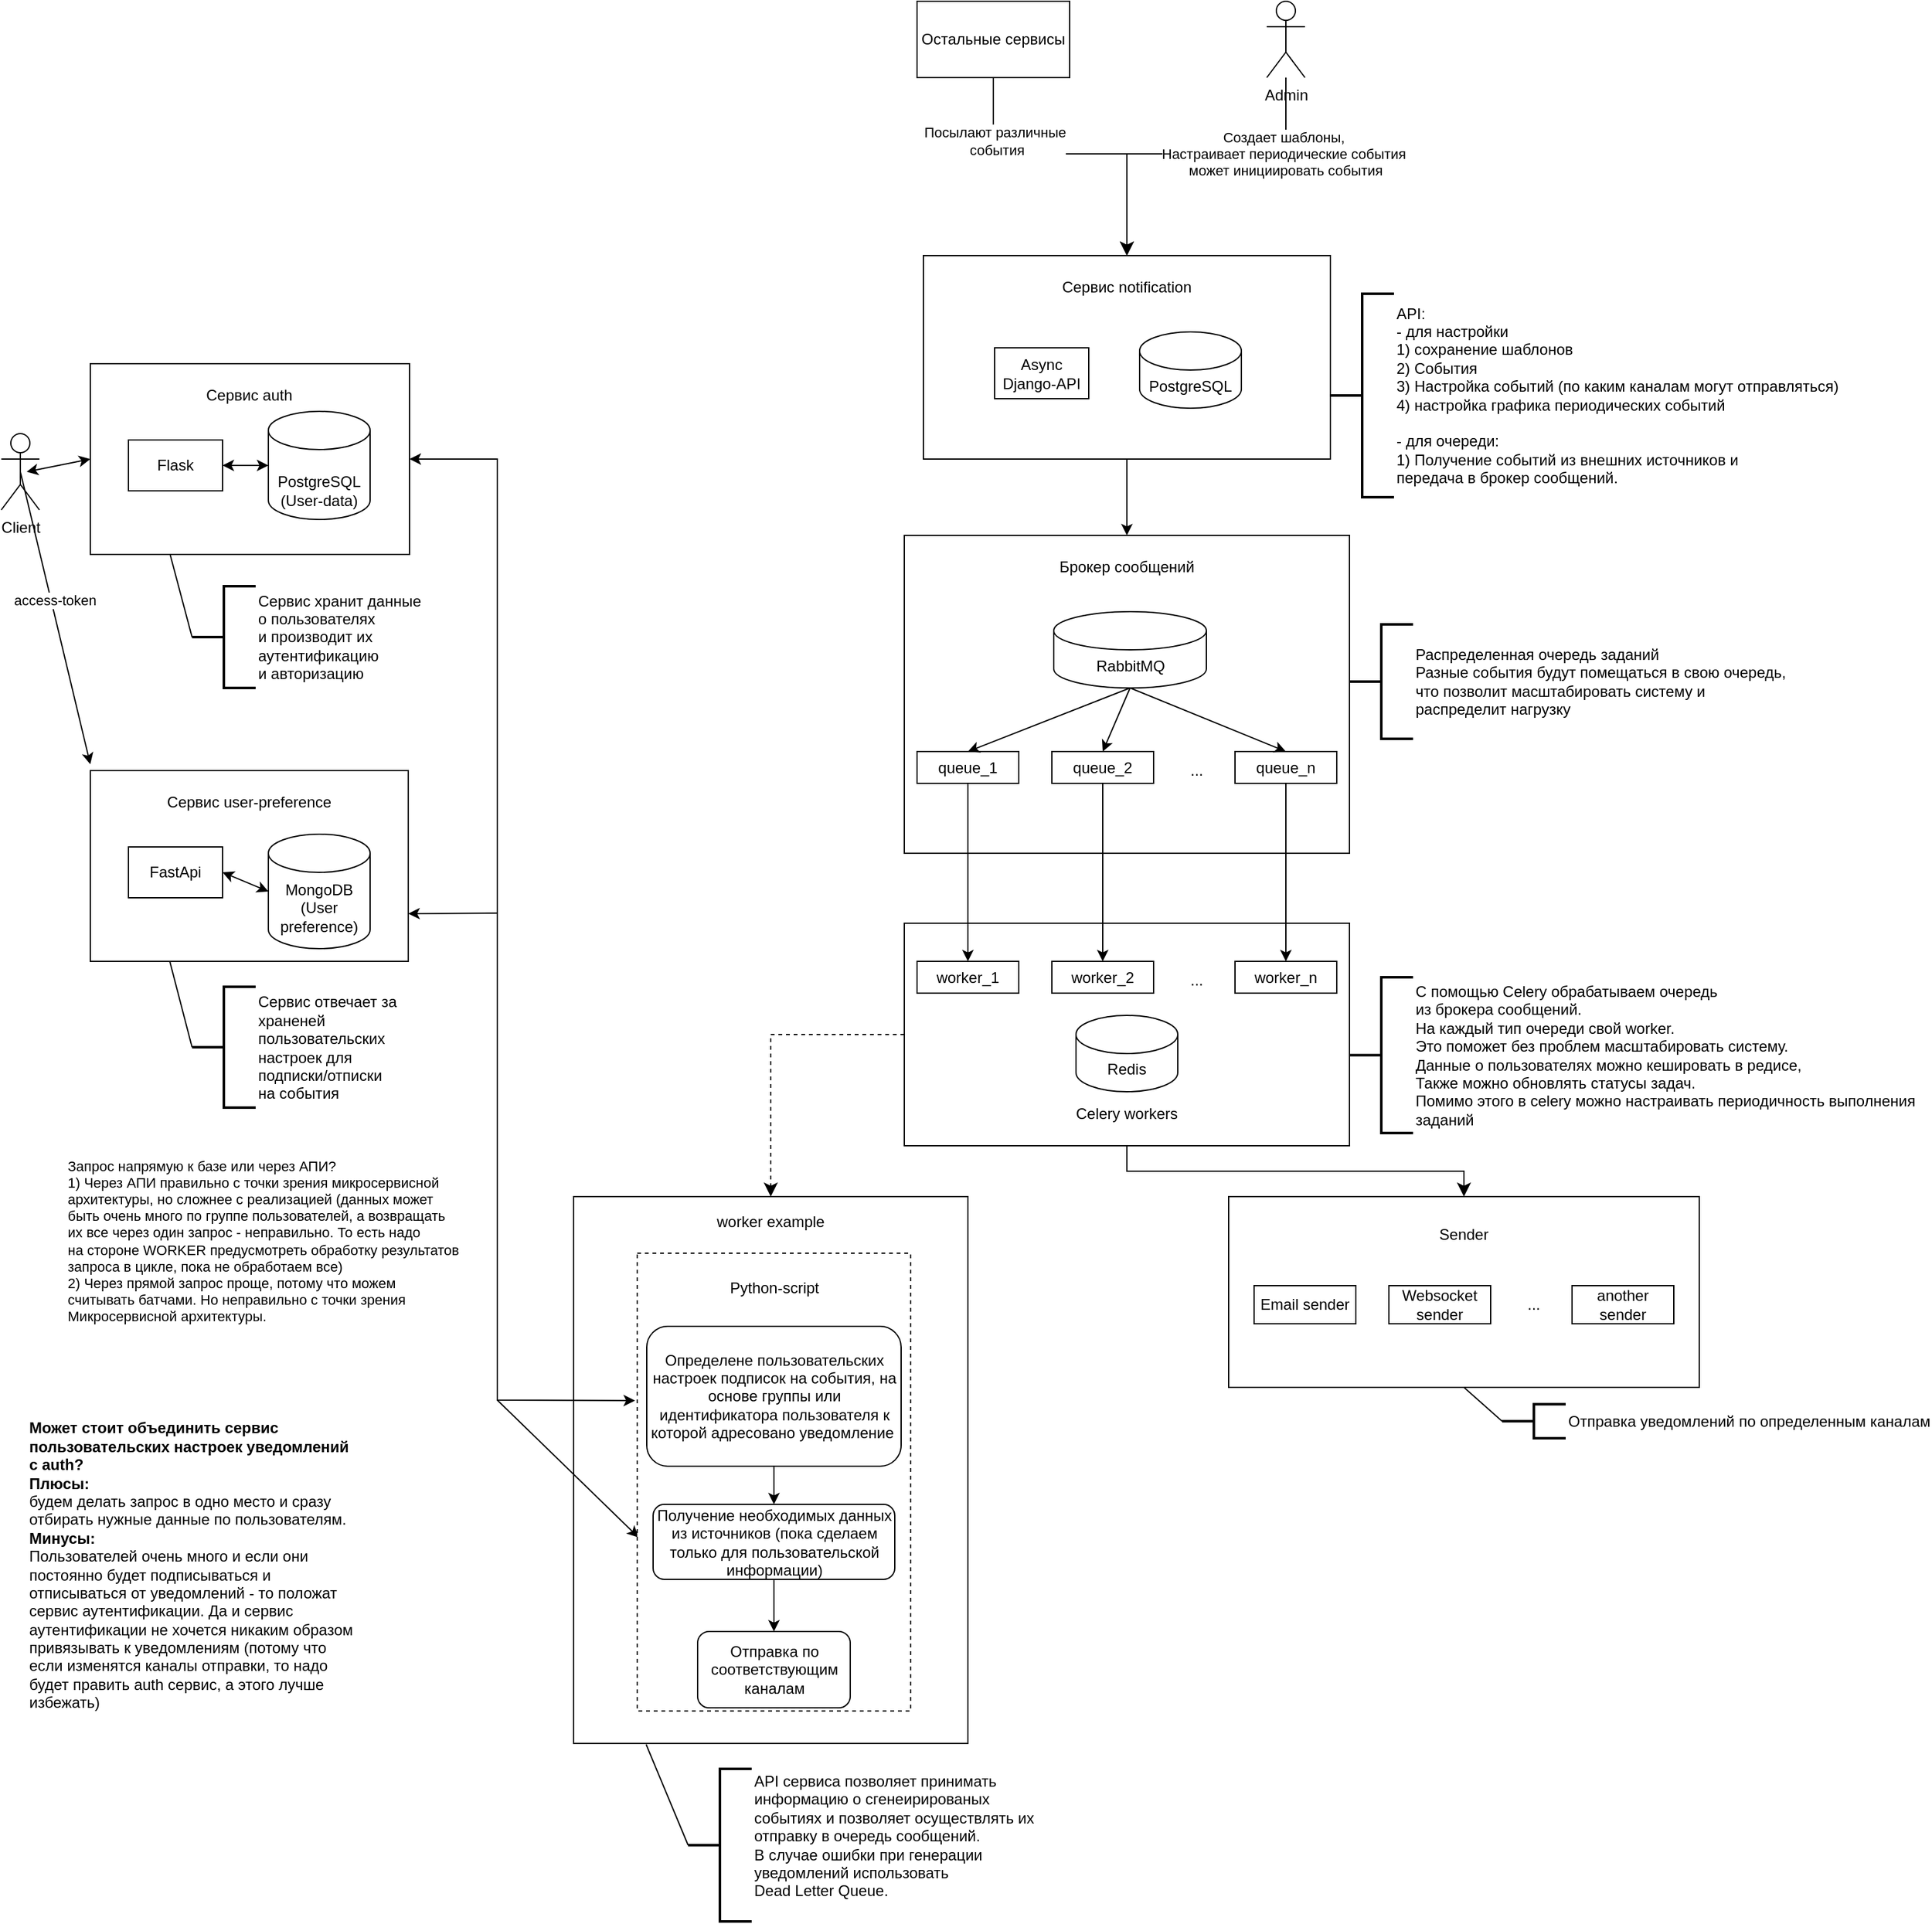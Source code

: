 <mxfile version="21.1.8" type="device">
  <diagram name="Страница 1" id="4W0lnKndRwxXOgLkZ_JF">
    <mxGraphModel dx="2954" dy="2360" grid="1" gridSize="10" guides="1" tooltips="1" connect="1" arrows="1" fold="1" page="1" pageScale="1" pageWidth="827" pageHeight="1169" math="0" shadow="0">
      <root>
        <mxCell id="0" />
        <mxCell id="1" parent="0" />
        <mxCell id="cib78Emd6-TMv1SOHwyl-2" value="" style="rounded=0;whiteSpace=wrap;html=1;" parent="1" vertex="1">
          <mxGeometry x="735" y="170" width="320" height="160" as="geometry" />
        </mxCell>
        <mxCell id="cib78Emd6-TMv1SOHwyl-4" value="Сервис notification" style="rounded=0;whiteSpace=wrap;html=1;strokeColor=none;" parent="1" vertex="1">
          <mxGeometry x="785" y="180" width="220" height="30" as="geometry" />
        </mxCell>
        <mxCell id="cib78Emd6-TMv1SOHwyl-5" value="PostgreSQL" style="shape=cylinder3;whiteSpace=wrap;html=1;boundedLbl=1;backgroundOutline=1;size=15;" parent="1" vertex="1">
          <mxGeometry x="905" y="230" width="80" height="60" as="geometry" />
        </mxCell>
        <mxCell id="cib78Emd6-TMv1SOHwyl-7" value="Async Django-API" style="rounded=0;whiteSpace=wrap;html=1;" parent="1" vertex="1">
          <mxGeometry x="791" y="242.5" width="74" height="40" as="geometry" />
        </mxCell>
        <mxCell id="cib78Emd6-TMv1SOHwyl-9" value="Admin" style="shape=umlActor;verticalLabelPosition=bottom;verticalAlign=top;html=1;outlineConnect=0;" parent="1" vertex="1">
          <mxGeometry x="1005" y="-30" width="30" height="60" as="geometry" />
        </mxCell>
        <mxCell id="cib78Emd6-TMv1SOHwyl-15" value="&lt;div style=&quot;border-color: var(--border-color);&quot;&gt;API:&lt;/div&gt;&lt;div style=&quot;border-color: var(--border-color);&quot;&gt;- для настройки&lt;/div&gt;&lt;div style=&quot;border-color: var(--border-color);&quot;&gt;1) сохранение шаблонов&lt;/div&gt;&lt;div style=&quot;border-color: var(--border-color);&quot;&gt;2) События&lt;/div&gt;&lt;div style=&quot;border-color: var(--border-color);&quot;&gt;3) Настройка событий (по каким каналам могут отправляться)&lt;/div&gt;&lt;div style=&quot;border-color: var(--border-color);&quot;&gt;4) настройка графика периодических событий&lt;/div&gt;&lt;div style=&quot;border-color: var(--border-color);&quot;&gt;&lt;br&gt;&lt;/div&gt;&lt;div style=&quot;border-color: var(--border-color);&quot;&gt;- для очереди:&lt;/div&gt;&lt;div style=&quot;border-color: var(--border-color);&quot;&gt;1) Получение событий из внешних источников и&lt;/div&gt;&lt;div style=&quot;border-color: var(--border-color);&quot;&gt;передача в брокер сообщений.&lt;/div&gt;" style="strokeWidth=2;html=1;shape=mxgraph.flowchart.annotation_2;align=left;labelPosition=right;pointerEvents=1;" parent="1" vertex="1">
          <mxGeometry x="1055" y="200" width="50" height="160" as="geometry" />
        </mxCell>
        <mxCell id="cib78Emd6-TMv1SOHwyl-24" value="" style="rounded=0;whiteSpace=wrap;html=1;" parent="1" vertex="1">
          <mxGeometry x="80" y="575" width="250" height="150" as="geometry" />
        </mxCell>
        <mxCell id="cib78Emd6-TMv1SOHwyl-25" value="Сервис user-preference" style="rounded=0;whiteSpace=wrap;html=1;strokeColor=none;" parent="1" vertex="1">
          <mxGeometry x="95" y="585" width="220" height="30" as="geometry" />
        </mxCell>
        <mxCell id="cib78Emd6-TMv1SOHwyl-26" value="MongoDB&lt;br&gt;(User preference)" style="shape=cylinder3;whiteSpace=wrap;html=1;boundedLbl=1;backgroundOutline=1;size=15;" parent="1" vertex="1">
          <mxGeometry x="220" y="625" width="80" height="90" as="geometry" />
        </mxCell>
        <mxCell id="cib78Emd6-TMv1SOHwyl-27" value="FastApi" style="rounded=0;whiteSpace=wrap;html=1;" parent="1" vertex="1">
          <mxGeometry x="110" y="635" width="74" height="40" as="geometry" />
        </mxCell>
        <mxCell id="cib78Emd6-TMv1SOHwyl-28" value="" style="endArrow=classic;startArrow=classic;html=1;rounded=0;entryX=0;entryY=0.5;entryDx=0;entryDy=0;entryPerimeter=0;exitX=1;exitY=0.5;exitDx=0;exitDy=0;" parent="1" source="cib78Emd6-TMv1SOHwyl-27" target="cib78Emd6-TMv1SOHwyl-26" edge="1">
          <mxGeometry width="50" height="50" relative="1" as="geometry">
            <mxPoint x="400" y="785" as="sourcePoint" />
            <mxPoint x="450" y="735" as="targetPoint" />
          </mxGeometry>
        </mxCell>
        <mxCell id="cib78Emd6-TMv1SOHwyl-29" value="Client" style="shape=umlActor;verticalLabelPosition=bottom;verticalAlign=top;html=1;outlineConnect=0;" parent="1" vertex="1">
          <mxGeometry x="10" y="310" width="30" height="60" as="geometry" />
        </mxCell>
        <mxCell id="cib78Emd6-TMv1SOHwyl-30" value="" style="endArrow=classic;html=1;rounded=0;exitX=0.5;exitY=0.5;exitDx=0;exitDy=0;exitPerimeter=0;" parent="1" source="cib78Emd6-TMv1SOHwyl-29" edge="1">
          <mxGeometry width="50" height="50" relative="1" as="geometry">
            <mxPoint x="390" y="460" as="sourcePoint" />
            <mxPoint x="80" y="570" as="targetPoint" />
          </mxGeometry>
        </mxCell>
        <mxCell id="cib78Emd6-TMv1SOHwyl-36" value="access-token" style="edgeLabel;html=1;align=center;verticalAlign=middle;resizable=0;points=[];" parent="cib78Emd6-TMv1SOHwyl-30" vertex="1" connectable="0">
          <mxGeometry x="-0.122" y="3" relative="1" as="geometry">
            <mxPoint as="offset" />
          </mxGeometry>
        </mxCell>
        <mxCell id="cib78Emd6-TMv1SOHwyl-31" value="&lt;div style=&quot;border-color: var(--border-color);&quot;&gt;Сервис отвечает за&amp;nbsp;&lt;/div&gt;&lt;div style=&quot;border-color: var(--border-color);&quot;&gt;&lt;span style=&quot;background-color: initial;&quot;&gt;храненей&lt;/span&gt;&lt;/div&gt;&lt;div style=&quot;border-color: var(--border-color);&quot;&gt;&lt;span style=&quot;background-color: initial;&quot;&gt;пользовательских&lt;/span&gt;&lt;/div&gt;&lt;div style=&quot;border-color: var(--border-color);&quot;&gt;&lt;span style=&quot;border-color: var(--border-color); background-color: initial;&quot;&gt;настроек для&lt;/span&gt;&lt;/div&gt;&lt;div style=&quot;border-color: var(--border-color);&quot;&gt;&lt;span style=&quot;border-color: var(--border-color); background-color: initial;&quot;&gt;подписки/отписки&lt;/span&gt;&lt;/div&gt;&lt;div style=&quot;border-color: var(--border-color);&quot;&gt;на события&lt;/div&gt;" style="strokeWidth=2;html=1;shape=mxgraph.flowchart.annotation_2;align=left;labelPosition=right;pointerEvents=1;" parent="1" vertex="1">
          <mxGeometry x="160" y="745" width="50" height="95" as="geometry" />
        </mxCell>
        <mxCell id="cib78Emd6-TMv1SOHwyl-45" value="" style="rounded=0;whiteSpace=wrap;html=1;" parent="1" vertex="1">
          <mxGeometry x="80" y="255" width="251" height="150" as="geometry" />
        </mxCell>
        <mxCell id="cib78Emd6-TMv1SOHwyl-46" value="Сервис auth" style="rounded=0;whiteSpace=wrap;html=1;strokeColor=none;" parent="1" vertex="1">
          <mxGeometry x="95" y="265" width="220" height="30" as="geometry" />
        </mxCell>
        <mxCell id="cib78Emd6-TMv1SOHwyl-47" value="&lt;br&gt;PostgreSQL (User-data)" style="shape=cylinder3;whiteSpace=wrap;html=1;boundedLbl=1;backgroundOutline=1;size=15;align=center;" parent="1" vertex="1">
          <mxGeometry x="220" y="292.5" width="80" height="85" as="geometry" />
        </mxCell>
        <mxCell id="cib78Emd6-TMv1SOHwyl-48" value="Flask" style="rounded=0;whiteSpace=wrap;html=1;" parent="1" vertex="1">
          <mxGeometry x="110" y="315" width="74" height="40" as="geometry" />
        </mxCell>
        <mxCell id="cib78Emd6-TMv1SOHwyl-49" value="" style="endArrow=classic;startArrow=classic;html=1;rounded=0;entryX=0;entryY=0.5;entryDx=0;entryDy=0;entryPerimeter=0;exitX=1;exitY=0.5;exitDx=0;exitDy=0;" parent="1" source="cib78Emd6-TMv1SOHwyl-48" target="cib78Emd6-TMv1SOHwyl-47" edge="1">
          <mxGeometry width="50" height="50" relative="1" as="geometry">
            <mxPoint x="400" y="465" as="sourcePoint" />
            <mxPoint x="450" y="415" as="targetPoint" />
          </mxGeometry>
        </mxCell>
        <mxCell id="cib78Emd6-TMv1SOHwyl-50" value="&lt;div style=&quot;border-color: var(--border-color);&quot;&gt;Сервис хранит данные&lt;/div&gt;&lt;div style=&quot;border-color: var(--border-color);&quot;&gt;о пользователях&lt;/div&gt;&lt;div style=&quot;border-color: var(--border-color);&quot;&gt;и производит их&lt;/div&gt;&lt;div style=&quot;border-color: var(--border-color);&quot;&gt;аутентификацию&amp;nbsp;&lt;/div&gt;&lt;div style=&quot;border-color: var(--border-color);&quot;&gt;и авторизацию&lt;/div&gt;" style="strokeWidth=2;html=1;shape=mxgraph.flowchart.annotation_2;align=left;labelPosition=right;pointerEvents=1;" parent="1" vertex="1">
          <mxGeometry x="160" y="430" width="50" height="80" as="geometry" />
        </mxCell>
        <mxCell id="cib78Emd6-TMv1SOHwyl-51" value="" style="endArrow=classic;startArrow=classic;html=1;rounded=0;entryX=0;entryY=0.5;entryDx=0;entryDy=0;" parent="1" target="cib78Emd6-TMv1SOHwyl-45" edge="1">
          <mxGeometry width="50" height="50" relative="1" as="geometry">
            <mxPoint x="30" y="340" as="sourcePoint" />
            <mxPoint x="100" y="300" as="targetPoint" />
          </mxGeometry>
        </mxCell>
        <mxCell id="cib78Emd6-TMv1SOHwyl-102" value="" style="endArrow=none;html=1;rounded=0;exitX=0;exitY=0.5;exitDx=0;exitDy=0;exitPerimeter=0;entryX=0.25;entryY=1;entryDx=0;entryDy=0;" parent="1" source="cib78Emd6-TMv1SOHwyl-50" target="cib78Emd6-TMv1SOHwyl-45" edge="1">
          <mxGeometry width="50" height="50" relative="1" as="geometry">
            <mxPoint x="410" y="580" as="sourcePoint" />
            <mxPoint x="460" y="530" as="targetPoint" />
          </mxGeometry>
        </mxCell>
        <mxCell id="cib78Emd6-TMv1SOHwyl-103" value="" style="endArrow=none;html=1;rounded=0;exitX=0;exitY=0.5;exitDx=0;exitDy=0;exitPerimeter=0;entryX=0.25;entryY=1;entryDx=0;entryDy=0;" parent="1" source="cib78Emd6-TMv1SOHwyl-31" target="cib78Emd6-TMv1SOHwyl-24" edge="1">
          <mxGeometry width="50" height="50" relative="1" as="geometry">
            <mxPoint x="410" y="580" as="sourcePoint" />
            <mxPoint x="460" y="530" as="targetPoint" />
          </mxGeometry>
        </mxCell>
        <mxCell id="cib78Emd6-TMv1SOHwyl-111" value="" style="rounded=0;whiteSpace=wrap;html=1;" parent="1" vertex="1">
          <mxGeometry x="460" y="910" width="310" height="430" as="geometry" />
        </mxCell>
        <mxCell id="cib78Emd6-TMv1SOHwyl-112" value="worker example" style="rounded=0;whiteSpace=wrap;html=1;strokeColor=none;" parent="1" vertex="1">
          <mxGeometry x="570" y="915" width="90" height="30" as="geometry" />
        </mxCell>
        <mxCell id="cib78Emd6-TMv1SOHwyl-114" value="&lt;div style=&quot;border-color: var(--border-color);&quot;&gt;API сервиса позволяет принимать&lt;/div&gt;&lt;div style=&quot;border-color: var(--border-color);&quot;&gt;информацию о сгенеи&lt;span style=&quot;background-color: initial;&quot;&gt;рированых&lt;/span&gt;&lt;/div&gt;&lt;div style=&quot;border-color: var(--border-color);&quot;&gt;событиях и позволяет осуществлять их&lt;/div&gt;&lt;div style=&quot;border-color: var(--border-color);&quot;&gt;отправку в очередь сообщений.&lt;/div&gt;&lt;div style=&quot;border-color: var(--border-color);&quot;&gt;В случае ошибки при генерации&lt;/div&gt;&lt;div style=&quot;border-color: var(--border-color);&quot;&gt;уведомлений использовать&amp;nbsp;&lt;/div&gt;Dead Letter Queue.&lt;div style=&quot;border-color: var(--border-color);&quot;&gt;&amp;nbsp;&lt;/div&gt;" style="strokeWidth=2;html=1;shape=mxgraph.flowchart.annotation_2;align=left;labelPosition=right;pointerEvents=1;" parent="1" vertex="1">
          <mxGeometry x="550" y="1360" width="50" height="120" as="geometry" />
        </mxCell>
        <mxCell id="cib78Emd6-TMv1SOHwyl-125" value="" style="endArrow=classic;startArrow=classic;html=1;rounded=0;exitX=-0.008;exitY=0.322;exitDx=0;exitDy=0;entryX=1;entryY=0.75;entryDx=0;entryDy=0;exitPerimeter=0;" parent="1" source="cib78Emd6-TMv1SOHwyl-133" target="cib78Emd6-TMv1SOHwyl-24" edge="1">
          <mxGeometry width="50" height="50" relative="1" as="geometry">
            <mxPoint x="500" y="1205" as="sourcePoint" />
            <mxPoint x="410" y="740" as="targetPoint" />
            <Array as="points">
              <mxPoint x="400" y="1070" />
              <mxPoint x="400" y="687" />
            </Array>
          </mxGeometry>
        </mxCell>
        <mxCell id="cib78Emd6-TMv1SOHwyl-126" value="&lt;div style=&quot;text-align: justify;&quot;&gt;Запрос напрямую к базе или через АПИ?&lt;/div&gt;&lt;div style=&quot;text-align: justify;&quot;&gt;1) Через АПИ правильно с точки зрения микросервисной&lt;/div&gt;&lt;div style=&quot;text-align: justify;&quot;&gt;архитектуры, но сложнее с реализацией (данных может&lt;/div&gt;&lt;div style=&quot;text-align: justify;&quot;&gt;быть очень много по группе пользователей, а возвращать&lt;/div&gt;&lt;div style=&quot;text-align: justify;&quot;&gt;их все через один запрос - неправильно. То есть надо&lt;/div&gt;&lt;div style=&quot;text-align: justify;&quot;&gt;на стороне WORKER предусмотреть обработку результатов&lt;/div&gt;&lt;div style=&quot;text-align: justify;&quot;&gt;запроса в цикле, пока не обработаем все)&lt;/div&gt;&lt;div style=&quot;text-align: justify;&quot;&gt;2) Через прямой запрос проще, потому что можем&lt;/div&gt;&lt;div style=&quot;text-align: justify;&quot;&gt;считывать батчами. Но неправильно с точки зрения&amp;nbsp;&lt;/div&gt;&lt;div style=&quot;text-align: justify;&quot;&gt;Микросервисной архитектуры.&lt;/div&gt;" style="edgeLabel;html=1;align=right;verticalAlign=middle;resizable=0;points=[];" parent="cib78Emd6-TMv1SOHwyl-125" vertex="1" connectable="0">
          <mxGeometry x="0.106" y="4" relative="1" as="geometry">
            <mxPoint x="-26" y="77" as="offset" />
          </mxGeometry>
        </mxCell>
        <mxCell id="cib78Emd6-TMv1SOHwyl-127" value="" style="endArrow=classic;startArrow=classic;html=1;rounded=0;exitX=1;exitY=0.5;exitDx=0;exitDy=0;entryX=0.005;entryY=0.621;entryDx=0;entryDy=0;entryPerimeter=0;" parent="1" source="cib78Emd6-TMv1SOHwyl-45" edge="1" target="cib78Emd6-TMv1SOHwyl-133">
          <mxGeometry width="50" height="50" relative="1" as="geometry">
            <mxPoint x="400" y="327.647" as="sourcePoint" />
            <mxPoint x="500" y="1332" as="targetPoint" />
            <Array as="points">
              <mxPoint x="400" y="330" />
              <mxPoint x="400" y="1070" />
            </Array>
          </mxGeometry>
        </mxCell>
        <mxCell id="cib78Emd6-TMv1SOHwyl-133" value="" style="rounded=0;whiteSpace=wrap;html=1;dashed=1;" parent="1" vertex="1">
          <mxGeometry x="510" y="954.5" width="215" height="360" as="geometry" />
        </mxCell>
        <mxCell id="cib78Emd6-TMv1SOHwyl-134" value="Python-script" style="rounded=0;whiteSpace=wrap;html=1;strokeColor=none;" parent="1" vertex="1">
          <mxGeometry x="580.5" y="970" width="74" height="23" as="geometry" />
        </mxCell>
        <mxCell id="cib78Emd6-TMv1SOHwyl-135" value="Получение необходимых данных из источников (пока сделаем только для пользовательской информации)" style="rounded=1;whiteSpace=wrap;html=1;" parent="1" vertex="1">
          <mxGeometry x="522.5" y="1152" width="190" height="59" as="geometry" />
        </mxCell>
        <mxCell id="cib78Emd6-TMv1SOHwyl-136" value="Определене пользовательских настроек подписок на события, на основе группы или идентификатора пользователя к которой адресовано уведомление&amp;nbsp;" style="rounded=1;whiteSpace=wrap;html=1;" parent="1" vertex="1">
          <mxGeometry x="517.5" y="1012" width="200" height="110" as="geometry" />
        </mxCell>
        <mxCell id="cib78Emd6-TMv1SOHwyl-137" value="Отправка по соответствующим каналам" style="rounded=1;whiteSpace=wrap;html=1;" parent="1" vertex="1">
          <mxGeometry x="557.5" y="1252" width="120" height="60" as="geometry" />
        </mxCell>
        <mxCell id="cib78Emd6-TMv1SOHwyl-140" value="" style="endArrow=classic;html=1;rounded=0;exitX=0.5;exitY=1;exitDx=0;exitDy=0;entryX=0.5;entryY=0;entryDx=0;entryDy=0;" parent="1" source="cib78Emd6-TMv1SOHwyl-136" target="cib78Emd6-TMv1SOHwyl-135" edge="1">
          <mxGeometry width="50" height="50" relative="1" as="geometry">
            <mxPoint x="440" y="1220" as="sourcePoint" />
            <mxPoint x="490" y="1170" as="targetPoint" />
          </mxGeometry>
        </mxCell>
        <mxCell id="cib78Emd6-TMv1SOHwyl-141" value="" style="endArrow=classic;html=1;rounded=0;exitX=0.5;exitY=1;exitDx=0;exitDy=0;entryX=0.5;entryY=0;entryDx=0;entryDy=0;" parent="1" source="cib78Emd6-TMv1SOHwyl-135" target="cib78Emd6-TMv1SOHwyl-137" edge="1">
          <mxGeometry width="50" height="50" relative="1" as="geometry">
            <mxPoint x="780" y="1260" as="sourcePoint" />
            <mxPoint x="830" y="1210" as="targetPoint" />
          </mxGeometry>
        </mxCell>
        <mxCell id="cib78Emd6-TMv1SOHwyl-144" value="&lt;b&gt;Может стоит объединить сервис пользовательских настроек уведомлений с auth?&amp;nbsp;&lt;/b&gt;&lt;br&gt;&lt;b&gt;Плюсы:&amp;nbsp;&lt;/b&gt;&lt;br&gt;будем делать запрос в одно место и сразу отбирать нужные данные по пользователям.&lt;br&gt;&lt;b&gt;Минусы:&amp;nbsp;&lt;/b&gt;&lt;br&gt;Пользователей очень много и если они постоянно будет подписываться и отписываться от уведомлений - то положат сервис аутентификации. Да и сервис аутентификации не хочется никаким образом привязывать к уведомлениям (потому что если изменятся каналы отправки, то надо будет править auth сервис, а этого лучше избежать)" style="rounded=0;whiteSpace=wrap;html=1;align=left;strokeColor=none;" parent="1" vertex="1">
          <mxGeometry x="30" y="1070" width="260" height="260" as="geometry" />
        </mxCell>
        <mxCell id="m3Fndc9K9ye0_kjLLIeD-3" value="" style="rounded=0;whiteSpace=wrap;html=1;" vertex="1" parent="1">
          <mxGeometry x="720" y="390" width="350" height="250" as="geometry" />
        </mxCell>
        <mxCell id="m3Fndc9K9ye0_kjLLIeD-4" value="Брокер сообщений" style="rounded=0;whiteSpace=wrap;html=1;strokeColor=none;" vertex="1" parent="1">
          <mxGeometry x="785" y="400" width="220" height="30" as="geometry" />
        </mxCell>
        <mxCell id="m3Fndc9K9ye0_kjLLIeD-7" value="RabbitMQ" style="shape=cylinder3;whiteSpace=wrap;html=1;boundedLbl=1;backgroundOutline=1;size=15;" vertex="1" parent="1">
          <mxGeometry x="837.5" y="450" width="120" height="60" as="geometry" />
        </mxCell>
        <mxCell id="m3Fndc9K9ye0_kjLLIeD-13" value="" style="endArrow=classic;html=1;rounded=0;exitX=0.5;exitY=1;exitDx=0;exitDy=0;entryX=0.5;entryY=0;entryDx=0;entryDy=0;" edge="1" parent="1" source="cib78Emd6-TMv1SOHwyl-2" target="m3Fndc9K9ye0_kjLLIeD-3">
          <mxGeometry width="50" height="50" relative="1" as="geometry">
            <mxPoint x="1260" y="590" as="sourcePoint" />
            <mxPoint x="1270" y="570" as="targetPoint" />
          </mxGeometry>
        </mxCell>
        <mxCell id="m3Fndc9K9ye0_kjLLIeD-19" value="Остальные сервисы" style="rounded=0;whiteSpace=wrap;html=1;" vertex="1" parent="1">
          <mxGeometry x="730" y="-30" width="120" height="60" as="geometry" />
        </mxCell>
        <mxCell id="m3Fndc9K9ye0_kjLLIeD-22" value="" style="edgeStyle=segmentEdgeStyle;endArrow=classic;html=1;curved=0;rounded=0;endSize=8;startSize=8;exitX=0.5;exitY=1;exitDx=0;exitDy=0;entryX=0.5;entryY=0;entryDx=0;entryDy=0;" edge="1" parent="1" source="m3Fndc9K9ye0_kjLLIeD-19" target="cib78Emd6-TMv1SOHwyl-2">
          <mxGeometry width="50" height="50" relative="1" as="geometry">
            <mxPoint x="1220" y="540" as="sourcePoint" />
            <mxPoint x="960" y="130" as="targetPoint" />
            <Array as="points">
              <mxPoint x="790" y="90" />
              <mxPoint x="895" y="90" />
            </Array>
          </mxGeometry>
        </mxCell>
        <mxCell id="m3Fndc9K9ye0_kjLLIeD-24" value="Посылают различные&lt;br&gt;&amp;nbsp;события" style="edgeLabel;html=1;align=center;verticalAlign=middle;resizable=0;points=[];" vertex="1" connectable="0" parent="m3Fndc9K9ye0_kjLLIeD-22">
          <mxGeometry x="-0.591" y="1" relative="1" as="geometry">
            <mxPoint as="offset" />
          </mxGeometry>
        </mxCell>
        <mxCell id="m3Fndc9K9ye0_kjLLIeD-26" value="&lt;div style=&quot;border-color: var(--border-color);&quot;&gt;Распределенная очередь заданий&lt;/div&gt;&lt;div style=&quot;border-color: var(--border-color);&quot;&gt;Разные события будут помещаться в свою очередь,&lt;/div&gt;&lt;div style=&quot;border-color: var(--border-color);&quot;&gt;что позволит масштабировать систему и&amp;nbsp;&lt;/div&gt;&lt;div style=&quot;border-color: var(--border-color);&quot;&gt;распределит нагрузку&lt;/div&gt;" style="strokeWidth=2;html=1;shape=mxgraph.flowchart.annotation_2;align=left;labelPosition=right;pointerEvents=1;" vertex="1" parent="1">
          <mxGeometry x="1070" y="460" width="50" height="90" as="geometry" />
        </mxCell>
        <mxCell id="m3Fndc9K9ye0_kjLLIeD-30" value="" style="edgeStyle=segmentEdgeStyle;endArrow=classic;html=1;curved=0;rounded=0;endSize=8;startSize=8;entryX=0.5;entryY=0;entryDx=0;entryDy=0;" edge="1" parent="1" source="cib78Emd6-TMv1SOHwyl-9" target="cib78Emd6-TMv1SOHwyl-2">
          <mxGeometry width="50" height="50" relative="1" as="geometry">
            <mxPoint x="1220" y="450" as="sourcePoint" />
            <mxPoint x="1270" y="400" as="targetPoint" />
            <Array as="points">
              <mxPoint x="1020" y="90" />
              <mxPoint x="895" y="90" />
            </Array>
          </mxGeometry>
        </mxCell>
        <mxCell id="m3Fndc9K9ye0_kjLLIeD-31" value="Создает шаблоны,&lt;br style=&quot;border-color: var(--border-color);&quot;&gt;Настраивает периодические события&lt;br style=&quot;border-color: var(--border-color);&quot;&gt;&amp;nbsp;может инициировать события" style="edgeLabel;html=1;align=center;verticalAlign=middle;resizable=0;points=[];" vertex="1" connectable="0" parent="m3Fndc9K9ye0_kjLLIeD-30">
          <mxGeometry x="-0.533" relative="1" as="geometry">
            <mxPoint as="offset" />
          </mxGeometry>
        </mxCell>
        <mxCell id="m3Fndc9K9ye0_kjLLIeD-32" value="queue_1" style="rounded=0;whiteSpace=wrap;html=1;" vertex="1" parent="1">
          <mxGeometry x="730" y="560" width="80" height="25" as="geometry" />
        </mxCell>
        <mxCell id="m3Fndc9K9ye0_kjLLIeD-33" value="queue_2" style="rounded=0;whiteSpace=wrap;html=1;" vertex="1" parent="1">
          <mxGeometry x="836" y="560" width="80" height="25" as="geometry" />
        </mxCell>
        <mxCell id="m3Fndc9K9ye0_kjLLIeD-34" value="queue_n" style="rounded=0;whiteSpace=wrap;html=1;" vertex="1" parent="1">
          <mxGeometry x="980" y="560" width="80" height="25" as="geometry" />
        </mxCell>
        <mxCell id="m3Fndc9K9ye0_kjLLIeD-35" value="..." style="rounded=0;whiteSpace=wrap;html=1;strokeColor=none;" vertex="1" parent="1">
          <mxGeometry x="930" y="565" width="40" height="20" as="geometry" />
        </mxCell>
        <mxCell id="m3Fndc9K9ye0_kjLLIeD-42" value="" style="rounded=0;whiteSpace=wrap;html=1;" vertex="1" parent="1">
          <mxGeometry x="720" y="695" width="350" height="175" as="geometry" />
        </mxCell>
        <mxCell id="m3Fndc9K9ye0_kjLLIeD-43" value="Celery workers" style="rounded=0;whiteSpace=wrap;html=1;strokeColor=none;" vertex="1" parent="1">
          <mxGeometry x="785" y="830" width="220" height="30" as="geometry" />
        </mxCell>
        <mxCell id="m3Fndc9K9ye0_kjLLIeD-44" value="worker_1" style="rounded=0;whiteSpace=wrap;html=1;" vertex="1" parent="1">
          <mxGeometry x="730" y="725" width="80" height="25" as="geometry" />
        </mxCell>
        <mxCell id="m3Fndc9K9ye0_kjLLIeD-45" value="worker_2" style="rounded=0;whiteSpace=wrap;html=1;" vertex="1" parent="1">
          <mxGeometry x="836" y="725" width="80" height="25" as="geometry" />
        </mxCell>
        <mxCell id="m3Fndc9K9ye0_kjLLIeD-46" value="worker_n" style="rounded=0;whiteSpace=wrap;html=1;" vertex="1" parent="1">
          <mxGeometry x="980" y="725" width="80" height="25" as="geometry" />
        </mxCell>
        <mxCell id="m3Fndc9K9ye0_kjLLIeD-47" value="..." style="rounded=0;whiteSpace=wrap;html=1;strokeColor=none;" vertex="1" parent="1">
          <mxGeometry x="930" y="730" width="40" height="20" as="geometry" />
        </mxCell>
        <mxCell id="m3Fndc9K9ye0_kjLLIeD-52" value="" style="endArrow=classic;html=1;rounded=0;exitX=0.5;exitY=1;exitDx=0;exitDy=0;exitPerimeter=0;entryX=0.5;entryY=0;entryDx=0;entryDy=0;" edge="1" parent="1" source="m3Fndc9K9ye0_kjLLIeD-7" target="m3Fndc9K9ye0_kjLLIeD-32">
          <mxGeometry width="50" height="50" relative="1" as="geometry">
            <mxPoint x="120" y="620" as="sourcePoint" />
            <mxPoint x="170" y="570" as="targetPoint" />
          </mxGeometry>
        </mxCell>
        <mxCell id="m3Fndc9K9ye0_kjLLIeD-53" value="" style="endArrow=classic;html=1;rounded=0;exitX=0.5;exitY=1;exitDx=0;exitDy=0;exitPerimeter=0;entryX=0.5;entryY=0;entryDx=0;entryDy=0;" edge="1" parent="1" source="m3Fndc9K9ye0_kjLLIeD-7" target="m3Fndc9K9ye0_kjLLIeD-33">
          <mxGeometry width="50" height="50" relative="1" as="geometry">
            <mxPoint x="903" y="520" as="sourcePoint" />
            <mxPoint x="780" y="570" as="targetPoint" />
          </mxGeometry>
        </mxCell>
        <mxCell id="m3Fndc9K9ye0_kjLLIeD-54" value="" style="endArrow=classic;html=1;rounded=0;exitX=0.5;exitY=1;exitDx=0;exitDy=0;exitPerimeter=0;entryX=0.5;entryY=0;entryDx=0;entryDy=0;" edge="1" parent="1" source="m3Fndc9K9ye0_kjLLIeD-7" target="m3Fndc9K9ye0_kjLLIeD-34">
          <mxGeometry width="50" height="50" relative="1" as="geometry">
            <mxPoint x="903" y="520" as="sourcePoint" />
            <mxPoint x="886" y="570" as="targetPoint" />
          </mxGeometry>
        </mxCell>
        <mxCell id="m3Fndc9K9ye0_kjLLIeD-55" value="" style="endArrow=classic;html=1;rounded=0;exitX=0.5;exitY=1;exitDx=0;exitDy=0;entryX=0.5;entryY=0;entryDx=0;entryDy=0;" edge="1" parent="1" source="m3Fndc9K9ye0_kjLLIeD-32" target="m3Fndc9K9ye0_kjLLIeD-44">
          <mxGeometry width="50" height="50" relative="1" as="geometry">
            <mxPoint x="600" y="710" as="sourcePoint" />
            <mxPoint x="650" y="660" as="targetPoint" />
          </mxGeometry>
        </mxCell>
        <mxCell id="m3Fndc9K9ye0_kjLLIeD-56" value="" style="endArrow=classic;html=1;rounded=0;exitX=0.5;exitY=1;exitDx=0;exitDy=0;entryX=0.5;entryY=0;entryDx=0;entryDy=0;" edge="1" parent="1" source="m3Fndc9K9ye0_kjLLIeD-33" target="m3Fndc9K9ye0_kjLLIeD-45">
          <mxGeometry width="50" height="50" relative="1" as="geometry">
            <mxPoint x="780" y="595" as="sourcePoint" />
            <mxPoint x="780" y="735" as="targetPoint" />
          </mxGeometry>
        </mxCell>
        <mxCell id="m3Fndc9K9ye0_kjLLIeD-57" value="" style="endArrow=classic;html=1;rounded=0;exitX=0.5;exitY=1;exitDx=0;exitDy=0;entryX=0.5;entryY=0;entryDx=0;entryDy=0;" edge="1" parent="1" source="m3Fndc9K9ye0_kjLLIeD-34" target="m3Fndc9K9ye0_kjLLIeD-46">
          <mxGeometry width="50" height="50" relative="1" as="geometry">
            <mxPoint x="886" y="595" as="sourcePoint" />
            <mxPoint x="886" y="735" as="targetPoint" />
          </mxGeometry>
        </mxCell>
        <mxCell id="m3Fndc9K9ye0_kjLLIeD-58" value="&lt;div style=&quot;border-color: var(--border-color);&quot;&gt;С помощью Celery обрабатываем очередь&lt;/div&gt;&lt;div style=&quot;border-color: var(--border-color);&quot;&gt;из брокера сообщений.&lt;/div&gt;&lt;div style=&quot;border-color: var(--border-color);&quot;&gt;На каждый тип очереди свой worker.&amp;nbsp;&lt;/div&gt;&lt;div style=&quot;border-color: var(--border-color);&quot;&gt;Это поможет без проблем масштабировать систему.&lt;/div&gt;&lt;div style=&quot;border-color: var(--border-color);&quot;&gt;Данные о пользователях можно кешировать в редисе,&lt;/div&gt;&lt;div style=&quot;border-color: var(--border-color);&quot;&gt;Также можно обновлять статусы задач.&lt;/div&gt;&lt;div style=&quot;border-color: var(--border-color);&quot;&gt;Помимо этого в celery можно настраивать периодичность выполнения&lt;/div&gt;&lt;div style=&quot;border-color: var(--border-color);&quot;&gt;заданий&lt;/div&gt;" style="strokeWidth=2;html=1;shape=mxgraph.flowchart.annotation_2;align=left;labelPosition=right;pointerEvents=1;" vertex="1" parent="1">
          <mxGeometry x="1070" y="737.5" width="50" height="122.5" as="geometry" />
        </mxCell>
        <mxCell id="m3Fndc9K9ye0_kjLLIeD-59" value="Redis" style="shape=cylinder3;whiteSpace=wrap;html=1;boundedLbl=1;backgroundOutline=1;size=15;" vertex="1" parent="1">
          <mxGeometry x="855" y="767.5" width="80" height="60" as="geometry" />
        </mxCell>
        <mxCell id="m3Fndc9K9ye0_kjLLIeD-62" value="" style="edgeStyle=segmentEdgeStyle;endArrow=classic;html=1;curved=0;rounded=0;endSize=8;startSize=8;exitX=0;exitY=0.5;exitDx=0;exitDy=0;dashed=1;" edge="1" parent="1" source="m3Fndc9K9ye0_kjLLIeD-42" target="cib78Emd6-TMv1SOHwyl-111">
          <mxGeometry width="50" height="50" relative="1" as="geometry">
            <mxPoint x="552.5" y="840" as="sourcePoint" />
            <mxPoint x="602.5" y="790" as="targetPoint" />
          </mxGeometry>
        </mxCell>
        <mxCell id="m3Fndc9K9ye0_kjLLIeD-68" value="" style="endArrow=none;html=1;rounded=0;entryX=0;entryY=0.5;entryDx=0;entryDy=0;entryPerimeter=0;exitX=0.184;exitY=1.002;exitDx=0;exitDy=0;exitPerimeter=0;" edge="1" parent="1" source="cib78Emd6-TMv1SOHwyl-111" target="cib78Emd6-TMv1SOHwyl-114">
          <mxGeometry width="50" height="50" relative="1" as="geometry">
            <mxPoint x="120" y="1020" as="sourcePoint" />
            <mxPoint x="170" y="970" as="targetPoint" />
          </mxGeometry>
        </mxCell>
        <mxCell id="m3Fndc9K9ye0_kjLLIeD-69" value="" style="rounded=0;whiteSpace=wrap;html=1;" vertex="1" parent="1">
          <mxGeometry x="975" y="910" width="370" height="150" as="geometry" />
        </mxCell>
        <mxCell id="m3Fndc9K9ye0_kjLLIeD-72" value="Sender" style="rounded=0;whiteSpace=wrap;html=1;strokeColor=none;" vertex="1" parent="1">
          <mxGeometry x="1050" y="924.5" width="220" height="30" as="geometry" />
        </mxCell>
        <mxCell id="m3Fndc9K9ye0_kjLLIeD-73" value="Email sender" style="rounded=0;whiteSpace=wrap;html=1;" vertex="1" parent="1">
          <mxGeometry x="995" y="980" width="80" height="30" as="geometry" />
        </mxCell>
        <mxCell id="m3Fndc9K9ye0_kjLLIeD-74" value="Websocket sender" style="rounded=0;whiteSpace=wrap;html=1;" vertex="1" parent="1">
          <mxGeometry x="1101" y="980" width="80" height="30" as="geometry" />
        </mxCell>
        <mxCell id="m3Fndc9K9ye0_kjLLIeD-75" value="another sender" style="rounded=0;whiteSpace=wrap;html=1;" vertex="1" parent="1">
          <mxGeometry x="1245" y="980" width="80" height="30" as="geometry" />
        </mxCell>
        <mxCell id="m3Fndc9K9ye0_kjLLIeD-76" value="..." style="rounded=0;whiteSpace=wrap;html=1;strokeColor=none;" vertex="1" parent="1">
          <mxGeometry x="1195" y="985" width="40" height="20" as="geometry" />
        </mxCell>
        <mxCell id="m3Fndc9K9ye0_kjLLIeD-77" value="" style="edgeStyle=segmentEdgeStyle;endArrow=classic;html=1;curved=0;rounded=0;endSize=8;startSize=8;entryX=0.5;entryY=0;entryDx=0;entryDy=0;exitX=0.5;exitY=1;exitDx=0;exitDy=0;" edge="1" parent="1" source="m3Fndc9K9ye0_kjLLIeD-42" target="m3Fndc9K9ye0_kjLLIeD-69">
          <mxGeometry width="50" height="50" relative="1" as="geometry">
            <mxPoint x="880" y="924.5" as="sourcePoint" />
            <mxPoint x="930" y="874.5" as="targetPoint" />
            <Array as="points">
              <mxPoint x="895" y="890" />
              <mxPoint x="1160" y="890" />
            </Array>
          </mxGeometry>
        </mxCell>
        <mxCell id="m3Fndc9K9ye0_kjLLIeD-78" value="&lt;div style=&quot;border-color: var(--border-color);&quot;&gt;Отправка уведомлений по определенным каналам&lt;/div&gt;" style="strokeWidth=2;html=1;shape=mxgraph.flowchart.annotation_2;align=left;labelPosition=right;pointerEvents=1;" vertex="1" parent="1">
          <mxGeometry x="1190" y="1073.25" width="50" height="26.75" as="geometry" />
        </mxCell>
        <mxCell id="m3Fndc9K9ye0_kjLLIeD-79" value="" style="endArrow=none;html=1;rounded=0;entryX=0;entryY=0.5;entryDx=0;entryDy=0;entryPerimeter=0;exitX=0.5;exitY=1;exitDx=0;exitDy=0;" edge="1" parent="1" source="m3Fndc9K9ye0_kjLLIeD-69" target="m3Fndc9K9ye0_kjLLIeD-78">
          <mxGeometry width="50" height="50" relative="1" as="geometry">
            <mxPoint x="1143.5" y="1090" as="sourcePoint" />
            <mxPoint x="1176.5" y="1169" as="targetPoint" />
          </mxGeometry>
        </mxCell>
      </root>
    </mxGraphModel>
  </diagram>
</mxfile>
